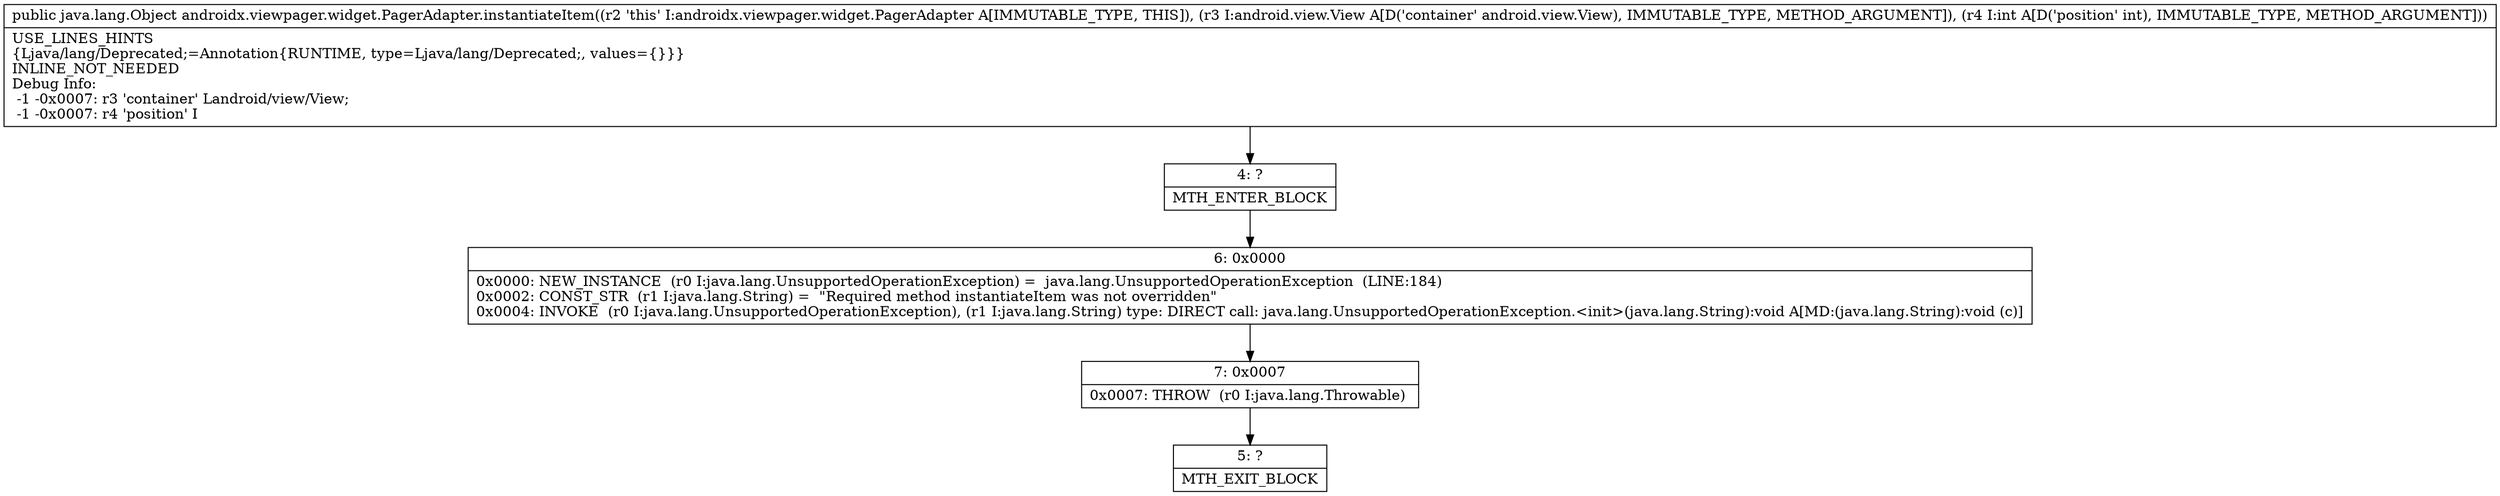 digraph "CFG forandroidx.viewpager.widget.PagerAdapter.instantiateItem(Landroid\/view\/View;I)Ljava\/lang\/Object;" {
Node_4 [shape=record,label="{4\:\ ?|MTH_ENTER_BLOCK\l}"];
Node_6 [shape=record,label="{6\:\ 0x0000|0x0000: NEW_INSTANCE  (r0 I:java.lang.UnsupportedOperationException) =  java.lang.UnsupportedOperationException  (LINE:184)\l0x0002: CONST_STR  (r1 I:java.lang.String) =  \"Required method instantiateItem was not overridden\" \l0x0004: INVOKE  (r0 I:java.lang.UnsupportedOperationException), (r1 I:java.lang.String) type: DIRECT call: java.lang.UnsupportedOperationException.\<init\>(java.lang.String):void A[MD:(java.lang.String):void (c)]\l}"];
Node_7 [shape=record,label="{7\:\ 0x0007|0x0007: THROW  (r0 I:java.lang.Throwable) \l}"];
Node_5 [shape=record,label="{5\:\ ?|MTH_EXIT_BLOCK\l}"];
MethodNode[shape=record,label="{public java.lang.Object androidx.viewpager.widget.PagerAdapter.instantiateItem((r2 'this' I:androidx.viewpager.widget.PagerAdapter A[IMMUTABLE_TYPE, THIS]), (r3 I:android.view.View A[D('container' android.view.View), IMMUTABLE_TYPE, METHOD_ARGUMENT]), (r4 I:int A[D('position' int), IMMUTABLE_TYPE, METHOD_ARGUMENT]))  | USE_LINES_HINTS\l\{Ljava\/lang\/Deprecated;=Annotation\{RUNTIME, type=Ljava\/lang\/Deprecated;, values=\{\}\}\}\lINLINE_NOT_NEEDED\lDebug Info:\l  \-1 \-0x0007: r3 'container' Landroid\/view\/View;\l  \-1 \-0x0007: r4 'position' I\l}"];
MethodNode -> Node_4;Node_4 -> Node_6;
Node_6 -> Node_7;
Node_7 -> Node_5;
}

